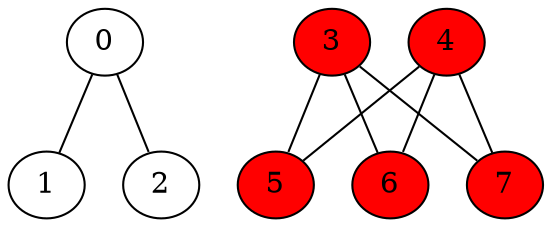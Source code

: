 graph G {
  graph [splines=false overlap=false]
  node  [shape=ellipse, width=0.3, height=0.3]
  0 ;
  1 ;
  2 ;
  3 [style=filled, fillcolor="red"];
  4 [style=filled, fillcolor="red"];
  5 [style=filled, fillcolor="red"];
  6 [style=filled, fillcolor="red"];
  7 [style=filled, fillcolor="red"];
  0 -- 1;
  0 -- 2;
  3 -- 5;
  3 -- 6;
  3 -- 7;
  4 -- 5;
  4 -- 6;
  4 -- 7;
}
